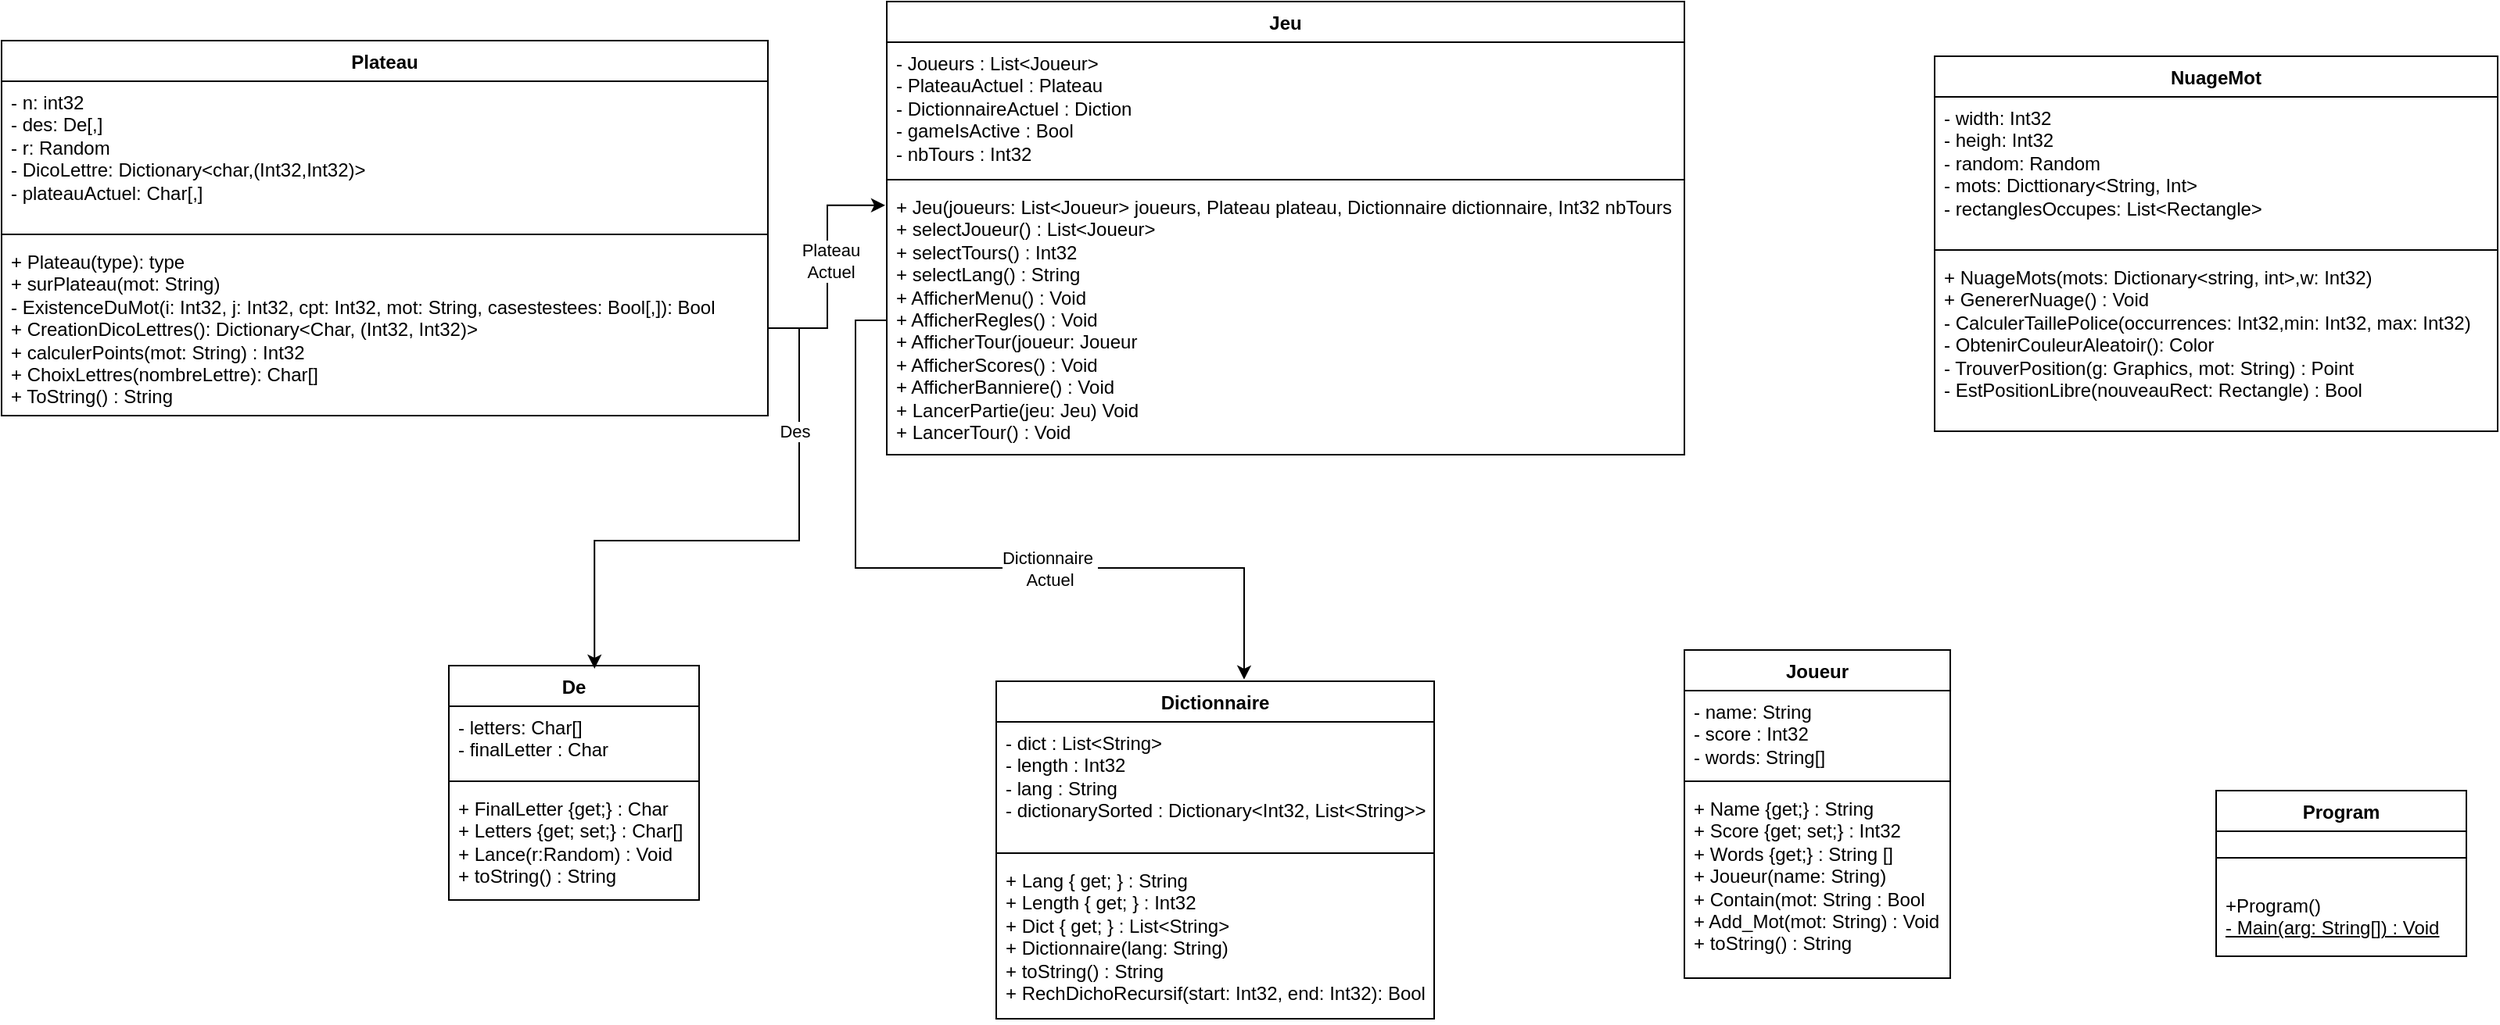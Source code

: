 <mxfile version="25.0.3">
  <diagram name="Page-1" id="uXcRs4IgSByFZKDyGiII">
    <mxGraphModel dx="994" dy="538" grid="1" gridSize="10" guides="1" tooltips="1" connect="1" arrows="1" fold="1" page="1" pageScale="1" pageWidth="827" pageHeight="1169" math="0" shadow="0">
      <root>
        <mxCell id="0" />
        <mxCell id="1" parent="0" />
        <mxCell id="U0RL2yRHfHztLzOohjh9-1" value="Plateau" style="swimlane;fontStyle=1;align=center;verticalAlign=top;childLayout=stackLayout;horizontal=1;startSize=26;horizontalStack=0;resizeParent=1;resizeParentMax=0;resizeLast=0;collapsible=1;marginBottom=0;whiteSpace=wrap;html=1;" vertex="1" parent="1">
          <mxGeometry x="4" y="90" width="490" height="240" as="geometry" />
        </mxCell>
        <mxCell id="U0RL2yRHfHztLzOohjh9-2" value="- n: int32&lt;div&gt;- des: De[,]&lt;/div&gt;&lt;div&gt;- r: Random&lt;/div&gt;&lt;div&gt;- DicoLettre: Dictionary&amp;lt;char,(Int32,Int32)&amp;gt;&lt;/div&gt;&lt;div&gt;- plateauActuel: Char[,]&lt;/div&gt;&lt;div&gt;&lt;br&gt;&lt;/div&gt;" style="text;strokeColor=none;fillColor=none;align=left;verticalAlign=top;spacingLeft=4;spacingRight=4;overflow=hidden;rotatable=0;points=[[0,0.5],[1,0.5]];portConstraint=eastwest;whiteSpace=wrap;html=1;" vertex="1" parent="U0RL2yRHfHztLzOohjh9-1">
          <mxGeometry y="26" width="490" height="94" as="geometry" />
        </mxCell>
        <mxCell id="U0RL2yRHfHztLzOohjh9-3" value="" style="line;strokeWidth=1;fillColor=none;align=left;verticalAlign=middle;spacingTop=-1;spacingLeft=3;spacingRight=3;rotatable=0;labelPosition=right;points=[];portConstraint=eastwest;strokeColor=inherit;" vertex="1" parent="U0RL2yRHfHztLzOohjh9-1">
          <mxGeometry y="120" width="490" height="8" as="geometry" />
        </mxCell>
        <mxCell id="U0RL2yRHfHztLzOohjh9-4" value="+ Plateau(type): type&lt;div&gt;+ surPlateau(mot: String)&lt;/div&gt;&lt;div&gt;- ExistenceDuMot(i: Int32, j:&amp;nbsp;&lt;span style=&quot;background-color: initial;&quot;&gt;Int32&lt;/span&gt;&lt;span style=&quot;background-color: initial;&quot;&gt;, cpt:&amp;nbsp;&lt;/span&gt;&lt;span style=&quot;background-color: initial;&quot;&gt;Int32&lt;/span&gt;&lt;span style=&quot;background-color: initial;&quot;&gt;, mot: String, casestestees: B&lt;/span&gt;&lt;span style=&quot;background-color: initial;&quot;&gt;ool[,]&lt;/span&gt;&lt;span style=&quot;background-color: initial;&quot;&gt;): Bool&lt;/span&gt;&lt;/div&gt;&lt;div&gt;+ CreationDicoLettres():&amp;nbsp;Dictionary&amp;lt;Char, (Int32, Int32)&amp;gt;&lt;/div&gt;&lt;div&gt;+ calculerPoints(mot: String) : Int32&lt;/div&gt;&lt;div&gt;+ ChoixLettres(nombreLettre): Char[]&lt;/div&gt;&lt;div&gt;+ ToString() : String&lt;/div&gt;&lt;div&gt;&lt;br&gt;&lt;/div&gt;" style="text;strokeColor=none;fillColor=none;align=left;verticalAlign=top;spacingLeft=4;spacingRight=4;overflow=hidden;rotatable=0;points=[[0,0.5],[1,0.5]];portConstraint=eastwest;whiteSpace=wrap;html=1;" vertex="1" parent="U0RL2yRHfHztLzOohjh9-1">
          <mxGeometry y="128" width="490" height="112" as="geometry" />
        </mxCell>
        <mxCell id="U0RL2yRHfHztLzOohjh9-5" value="De" style="swimlane;fontStyle=1;align=center;verticalAlign=top;childLayout=stackLayout;horizontal=1;startSize=26;horizontalStack=0;resizeParent=1;resizeParentMax=0;resizeLast=0;collapsible=1;marginBottom=0;whiteSpace=wrap;html=1;" vertex="1" parent="1">
          <mxGeometry x="290" y="490" width="160" height="150" as="geometry" />
        </mxCell>
        <mxCell id="U0RL2yRHfHztLzOohjh9-6" value="- letters: Char[]&lt;div&gt;- finalLetter : Char&lt;/div&gt;" style="text;strokeColor=none;fillColor=none;align=left;verticalAlign=top;spacingLeft=4;spacingRight=4;overflow=hidden;rotatable=0;points=[[0,0.5],[1,0.5]];portConstraint=eastwest;whiteSpace=wrap;html=1;" vertex="1" parent="U0RL2yRHfHztLzOohjh9-5">
          <mxGeometry y="26" width="160" height="44" as="geometry" />
        </mxCell>
        <mxCell id="U0RL2yRHfHztLzOohjh9-7" value="" style="line;strokeWidth=1;fillColor=none;align=left;verticalAlign=middle;spacingTop=-1;spacingLeft=3;spacingRight=3;rotatable=0;labelPosition=right;points=[];portConstraint=eastwest;strokeColor=inherit;" vertex="1" parent="U0RL2yRHfHztLzOohjh9-5">
          <mxGeometry y="70" width="160" height="8" as="geometry" />
        </mxCell>
        <mxCell id="U0RL2yRHfHztLzOohjh9-8" value="+ FinalLetter {get;} : Char&lt;div&gt;+ Letters {get; set;} : Char[]&lt;/div&gt;&lt;div&gt;&lt;span style=&quot;background-color: initial;&quot;&gt;+ Lance(r:Random) : Void&lt;/span&gt;&lt;br&gt;&lt;/div&gt;&lt;div&gt;+ toString() : String&lt;/div&gt;" style="text;strokeColor=none;fillColor=none;align=left;verticalAlign=top;spacingLeft=4;spacingRight=4;overflow=hidden;rotatable=0;points=[[0,0.5],[1,0.5]];portConstraint=eastwest;whiteSpace=wrap;html=1;" vertex="1" parent="U0RL2yRHfHztLzOohjh9-5">
          <mxGeometry y="78" width="160" height="72" as="geometry" />
        </mxCell>
        <mxCell id="U0RL2yRHfHztLzOohjh9-9" value="Jeu" style="swimlane;fontStyle=1;align=center;verticalAlign=top;childLayout=stackLayout;horizontal=1;startSize=26;horizontalStack=0;resizeParent=1;resizeParentMax=0;resizeLast=0;collapsible=1;marginBottom=0;whiteSpace=wrap;html=1;" vertex="1" parent="1">
          <mxGeometry x="570" y="65" width="510" height="290" as="geometry" />
        </mxCell>
        <mxCell id="U0RL2yRHfHztLzOohjh9-10" value="- Joueurs : List&amp;lt;Joueur&amp;gt;&lt;div&gt;- PlateauActuel : Plateau&lt;/div&gt;&lt;div&gt;- DictionnaireActuel : Diction&lt;/div&gt;&lt;div&gt;- gameIsActive : Bool&lt;/div&gt;&lt;div&gt;- nbTours : Int32&lt;/div&gt;&lt;div&gt;&lt;br&gt;&lt;/div&gt;" style="text;strokeColor=none;fillColor=none;align=left;verticalAlign=top;spacingLeft=4;spacingRight=4;overflow=hidden;rotatable=0;points=[[0,0.5],[1,0.5]];portConstraint=eastwest;whiteSpace=wrap;html=1;" vertex="1" parent="U0RL2yRHfHztLzOohjh9-9">
          <mxGeometry y="26" width="510" height="84" as="geometry" />
        </mxCell>
        <mxCell id="U0RL2yRHfHztLzOohjh9-11" value="" style="line;strokeWidth=1;fillColor=none;align=left;verticalAlign=middle;spacingTop=-1;spacingLeft=3;spacingRight=3;rotatable=0;labelPosition=right;points=[];portConstraint=eastwest;strokeColor=inherit;" vertex="1" parent="U0RL2yRHfHztLzOohjh9-9">
          <mxGeometry y="110" width="510" height="8" as="geometry" />
        </mxCell>
        <mxCell id="U0RL2yRHfHztLzOohjh9-12" value="+ Jeu(joueurs: List&amp;lt;Joueur&amp;gt;&amp;nbsp;joueurs, Plateau plateau, Dictionnaire dictionnaire, Int32 nbTours&lt;div&gt;+ selectJoueur() : List&amp;lt;Joueur&amp;gt;&lt;/div&gt;&lt;div&gt;+ selectTours() : Int32&lt;/div&gt;&lt;div&gt;+ selectLang() : String&lt;/div&gt;&lt;div&gt;+ AfficherMenu() : Void&lt;/div&gt;&lt;div&gt;+ AfficherRegles() : Void&lt;/div&gt;&lt;div&gt;+ AfficherTour(joueur: Joueur&lt;/div&gt;&lt;div&gt;+ AfficherScores() : Void&lt;/div&gt;&lt;div&gt;+ AfficherBanniere() : Void&lt;/div&gt;&lt;div&gt;+ LancerPartie(jeu: Jeu) Void&lt;/div&gt;&lt;div&gt;+ LancerTour() : Void&lt;/div&gt;" style="text;strokeColor=none;fillColor=none;align=left;verticalAlign=top;spacingLeft=4;spacingRight=4;overflow=hidden;rotatable=0;points=[[0,0.5],[1,0.5]];portConstraint=eastwest;whiteSpace=wrap;html=1;" vertex="1" parent="U0RL2yRHfHztLzOohjh9-9">
          <mxGeometry y="118" width="510" height="172" as="geometry" />
        </mxCell>
        <mxCell id="U0RL2yRHfHztLzOohjh9-42" value="Dictionnaire" style="swimlane;fontStyle=1;align=center;verticalAlign=top;childLayout=stackLayout;horizontal=1;startSize=26;horizontalStack=0;resizeParent=1;resizeParentMax=0;resizeLast=0;collapsible=1;marginBottom=0;whiteSpace=wrap;html=1;" vertex="1" parent="1">
          <mxGeometry x="640" y="500" width="280" height="216" as="geometry" />
        </mxCell>
        <mxCell id="U0RL2yRHfHztLzOohjh9-43" value="- dict : List&amp;lt;String&amp;gt;&lt;div&gt;- length : Int32&lt;/div&gt;&lt;div&gt;- lang : String&lt;/div&gt;&lt;div&gt;- dictionarySorted : Dictionary&amp;lt;Int32, List&amp;lt;String&amp;gt;&amp;gt;&lt;/div&gt;&lt;div&gt;&lt;br&gt;&lt;/div&gt;" style="text;strokeColor=none;fillColor=none;align=left;verticalAlign=top;spacingLeft=4;spacingRight=4;overflow=hidden;rotatable=0;points=[[0,0.5],[1,0.5]];portConstraint=eastwest;whiteSpace=wrap;html=1;" vertex="1" parent="U0RL2yRHfHztLzOohjh9-42">
          <mxGeometry y="26" width="280" height="80" as="geometry" />
        </mxCell>
        <mxCell id="U0RL2yRHfHztLzOohjh9-44" value="" style="line;strokeWidth=1;fillColor=none;align=left;verticalAlign=middle;spacingTop=-1;spacingLeft=3;spacingRight=3;rotatable=0;labelPosition=right;points=[];portConstraint=eastwest;strokeColor=inherit;" vertex="1" parent="U0RL2yRHfHztLzOohjh9-42">
          <mxGeometry y="106" width="280" height="8" as="geometry" />
        </mxCell>
        <mxCell id="U0RL2yRHfHztLzOohjh9-45" value="+ Lang { get; } : String&amp;nbsp;&lt;div&gt;+ Length { get; } : Int32&lt;/div&gt;&lt;div&gt;+ Dict { get; } : List&amp;lt;String&amp;gt;&lt;/div&gt;&lt;div&gt;+ Dictionnaire(lang: String)&lt;/div&gt;&lt;div&gt;+ toString() : String&lt;/div&gt;&lt;div&gt;+ RechDichoRecursif(start: Int32, end: Int32): Bool&lt;/div&gt;" style="text;strokeColor=none;fillColor=none;align=left;verticalAlign=top;spacingLeft=4;spacingRight=4;overflow=hidden;rotatable=0;points=[[0,0.5],[1,0.5]];portConstraint=eastwest;whiteSpace=wrap;html=1;" vertex="1" parent="U0RL2yRHfHztLzOohjh9-42">
          <mxGeometry y="114" width="280" height="102" as="geometry" />
        </mxCell>
        <mxCell id="U0RL2yRHfHztLzOohjh9-46" value="Joueur" style="swimlane;fontStyle=1;align=center;verticalAlign=top;childLayout=stackLayout;horizontal=1;startSize=26;horizontalStack=0;resizeParent=1;resizeParentMax=0;resizeLast=0;collapsible=1;marginBottom=0;whiteSpace=wrap;html=1;" vertex="1" parent="1">
          <mxGeometry x="1080" y="480" width="170" height="210" as="geometry" />
        </mxCell>
        <mxCell id="U0RL2yRHfHztLzOohjh9-47" value="- name: String&lt;div&gt;- score : Int32&lt;/div&gt;&lt;div&gt;- words: String[]&lt;/div&gt;" style="text;strokeColor=none;fillColor=none;align=left;verticalAlign=top;spacingLeft=4;spacingRight=4;overflow=hidden;rotatable=0;points=[[0,0.5],[1,0.5]];portConstraint=eastwest;whiteSpace=wrap;html=1;" vertex="1" parent="U0RL2yRHfHztLzOohjh9-46">
          <mxGeometry y="26" width="170" height="54" as="geometry" />
        </mxCell>
        <mxCell id="U0RL2yRHfHztLzOohjh9-48" value="" style="line;strokeWidth=1;fillColor=none;align=left;verticalAlign=middle;spacingTop=-1;spacingLeft=3;spacingRight=3;rotatable=0;labelPosition=right;points=[];portConstraint=eastwest;strokeColor=inherit;" vertex="1" parent="U0RL2yRHfHztLzOohjh9-46">
          <mxGeometry y="80" width="170" height="8" as="geometry" />
        </mxCell>
        <mxCell id="U0RL2yRHfHztLzOohjh9-49" value="+ Name {get;} : String&lt;div&gt;+ Score {get; set;} : Int32&lt;/div&gt;&lt;div&gt;+ Words {get;} : String []&lt;/div&gt;&lt;div&gt;+ Joueur(name: String)&lt;/div&gt;&lt;div&gt;+ Contain(mot: String : Bool&lt;/div&gt;&lt;div&gt;+ Add_Mot(mot: String) : Void&lt;/div&gt;&lt;div&gt;+ toString() : String&lt;/div&gt;" style="text;strokeColor=none;fillColor=none;align=left;verticalAlign=top;spacingLeft=4;spacingRight=4;overflow=hidden;rotatable=0;points=[[0,0.5],[1,0.5]];portConstraint=eastwest;whiteSpace=wrap;html=1;" vertex="1" parent="U0RL2yRHfHztLzOohjh9-46">
          <mxGeometry y="88" width="170" height="122" as="geometry" />
        </mxCell>
        <mxCell id="U0RL2yRHfHztLzOohjh9-50" value="Program" style="swimlane;fontStyle=1;align=center;verticalAlign=top;childLayout=stackLayout;horizontal=1;startSize=26;horizontalStack=0;resizeParent=1;resizeParentMax=0;resizeLast=0;collapsible=1;marginBottom=0;whiteSpace=wrap;html=1;" vertex="1" parent="1">
          <mxGeometry x="1420" y="570" width="160" height="106" as="geometry" />
        </mxCell>
        <mxCell id="U0RL2yRHfHztLzOohjh9-52" value="" style="line;strokeWidth=1;fillColor=none;align=left;verticalAlign=middle;spacingTop=-1;spacingLeft=3;spacingRight=3;rotatable=0;labelPosition=right;points=[];portConstraint=eastwest;strokeColor=inherit;" vertex="1" parent="U0RL2yRHfHztLzOohjh9-50">
          <mxGeometry y="26" width="160" height="34" as="geometry" />
        </mxCell>
        <mxCell id="U0RL2yRHfHztLzOohjh9-53" value="+Program()&lt;div&gt;&lt;u&gt;- Main(arg: String[]) : Void&lt;/u&gt;&lt;/div&gt;" style="text;strokeColor=none;fillColor=none;align=left;verticalAlign=top;spacingLeft=4;spacingRight=4;overflow=hidden;rotatable=0;points=[[0,0.5],[1,0.5]];portConstraint=eastwest;whiteSpace=wrap;html=1;" vertex="1" parent="U0RL2yRHfHztLzOohjh9-50">
          <mxGeometry y="60" width="160" height="46" as="geometry" />
        </mxCell>
        <mxCell id="U0RL2yRHfHztLzOohjh9-55" value="NuageMot" style="swimlane;fontStyle=1;align=center;verticalAlign=top;childLayout=stackLayout;horizontal=1;startSize=26;horizontalStack=0;resizeParent=1;resizeParentMax=0;resizeLast=0;collapsible=1;marginBottom=0;whiteSpace=wrap;html=1;" vertex="1" parent="1">
          <mxGeometry x="1240" y="100" width="360" height="240" as="geometry" />
        </mxCell>
        <mxCell id="U0RL2yRHfHztLzOohjh9-56" value="- width: Int32&lt;div&gt;- heigh: Int32&lt;/div&gt;&lt;div&gt;- random: Random&lt;/div&gt;&lt;div&gt;- mots: Dicttionary&amp;lt;String, Int&amp;gt;&lt;/div&gt;&lt;div&gt;- rectanglesOccupes: List&amp;lt;Rectangle&amp;gt;&lt;/div&gt;" style="text;strokeColor=none;fillColor=none;align=left;verticalAlign=top;spacingLeft=4;spacingRight=4;overflow=hidden;rotatable=0;points=[[0,0.5],[1,0.5]];portConstraint=eastwest;whiteSpace=wrap;html=1;" vertex="1" parent="U0RL2yRHfHztLzOohjh9-55">
          <mxGeometry y="26" width="360" height="94" as="geometry" />
        </mxCell>
        <mxCell id="U0RL2yRHfHztLzOohjh9-57" value="" style="line;strokeWidth=1;fillColor=none;align=left;verticalAlign=middle;spacingTop=-1;spacingLeft=3;spacingRight=3;rotatable=0;labelPosition=right;points=[];portConstraint=eastwest;strokeColor=inherit;" vertex="1" parent="U0RL2yRHfHztLzOohjh9-55">
          <mxGeometry y="120" width="360" height="8" as="geometry" />
        </mxCell>
        <mxCell id="U0RL2yRHfHztLzOohjh9-58" value="+ NuageMots(mots: Dictionary&amp;lt;string, int&amp;gt;,w: Int32)&lt;div&gt;+ GenererNuage() : Void&lt;/div&gt;&lt;div&gt;- CalculerTaillePolice(occurrences: Int32,min: Int32, max: Int32)&lt;/div&gt;&lt;div&gt;- ObtenirCouleurAleatoir(): Color&lt;/div&gt;&lt;div&gt;- TrouverPosition(g: Graphics, mot: String) : Point&lt;/div&gt;&lt;div&gt;- EstPositionLibre(nouveauRect: Rectangle) : Bool&lt;/div&gt;" style="text;strokeColor=none;fillColor=none;align=left;verticalAlign=top;spacingLeft=4;spacingRight=4;overflow=hidden;rotatable=0;points=[[0,0.5],[1,0.5]];portConstraint=eastwest;whiteSpace=wrap;html=1;" vertex="1" parent="U0RL2yRHfHztLzOohjh9-55">
          <mxGeometry y="128" width="360" height="112" as="geometry" />
        </mxCell>
        <mxCell id="U0RL2yRHfHztLzOohjh9-66" style="edgeStyle=orthogonalEdgeStyle;rounded=0;orthogonalLoop=1;jettySize=auto;html=1;entryX=0.582;entryY=0.013;entryDx=0;entryDy=0;entryPerimeter=0;" edge="1" parent="1" source="U0RL2yRHfHztLzOohjh9-4" target="U0RL2yRHfHztLzOohjh9-5">
          <mxGeometry relative="1" as="geometry" />
        </mxCell>
        <mxCell id="U0RL2yRHfHztLzOohjh9-67" value="Des" style="edgeLabel;html=1;align=center;verticalAlign=middle;resizable=0;points=[];" vertex="1" connectable="0" parent="U0RL2yRHfHztLzOohjh9-66">
          <mxGeometry x="-0.535" y="-3" relative="1" as="geometry">
            <mxPoint as="offset" />
          </mxGeometry>
        </mxCell>
        <mxCell id="U0RL2yRHfHztLzOohjh9-68" style="edgeStyle=orthogonalEdgeStyle;rounded=0;orthogonalLoop=1;jettySize=auto;html=1;entryX=-0.002;entryY=0.072;entryDx=0;entryDy=0;entryPerimeter=0;" edge="1" parent="1" source="U0RL2yRHfHztLzOohjh9-4" target="U0RL2yRHfHztLzOohjh9-12">
          <mxGeometry relative="1" as="geometry" />
        </mxCell>
        <mxCell id="U0RL2yRHfHztLzOohjh9-69" value="Plateau&lt;div&gt;Actuel&lt;/div&gt;" style="edgeLabel;html=1;align=center;verticalAlign=middle;resizable=0;points=[];" vertex="1" connectable="0" parent="U0RL2yRHfHztLzOohjh9-68">
          <mxGeometry x="0.054" y="-2" relative="1" as="geometry">
            <mxPoint as="offset" />
          </mxGeometry>
        </mxCell>
        <mxCell id="U0RL2yRHfHztLzOohjh9-71" style="edgeStyle=orthogonalEdgeStyle;rounded=0;orthogonalLoop=1;jettySize=auto;html=1;entryX=0.566;entryY=-0.005;entryDx=0;entryDy=0;entryPerimeter=0;" edge="1" parent="1" source="U0RL2yRHfHztLzOohjh9-12" target="U0RL2yRHfHztLzOohjh9-42">
          <mxGeometry relative="1" as="geometry" />
        </mxCell>
        <mxCell id="U0RL2yRHfHztLzOohjh9-72" value="Dictionnaire&amp;nbsp;&lt;div&gt;Actuel&lt;/div&gt;" style="edgeLabel;html=1;align=center;verticalAlign=middle;resizable=0;points=[];" vertex="1" connectable="0" parent="U0RL2yRHfHztLzOohjh9-71">
          <mxGeometry x="0.217" relative="1" as="geometry">
            <mxPoint x="-1" as="offset" />
          </mxGeometry>
        </mxCell>
      </root>
    </mxGraphModel>
  </diagram>
</mxfile>
